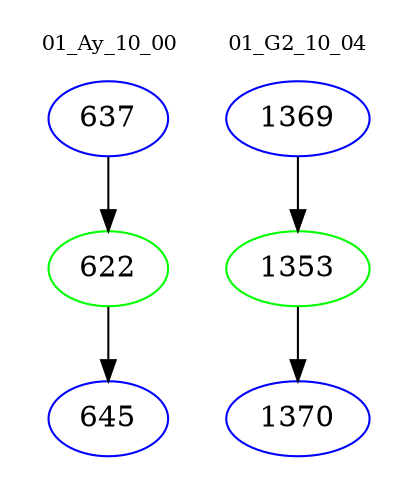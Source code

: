 digraph{
subgraph cluster_0 {
color = white
label = "01_Ay_10_00";
fontsize=10;
T0_637 [label="637", color="blue"]
T0_637 -> T0_622 [color="black"]
T0_622 [label="622", color="green"]
T0_622 -> T0_645 [color="black"]
T0_645 [label="645", color="blue"]
}
subgraph cluster_1 {
color = white
label = "01_G2_10_04";
fontsize=10;
T1_1369 [label="1369", color="blue"]
T1_1369 -> T1_1353 [color="black"]
T1_1353 [label="1353", color="green"]
T1_1353 -> T1_1370 [color="black"]
T1_1370 [label="1370", color="blue"]
}
}
